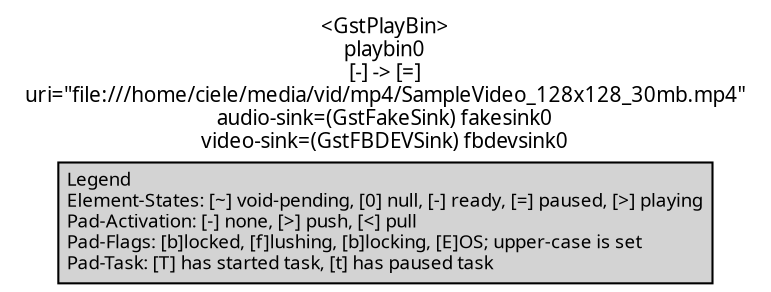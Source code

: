 digraph pipeline {
  rankdir=LR;
  fontname="sans";
  fontsize="10";
  labelloc=t;
  nodesep=.1;
  ranksep=.2;
  label="<GstPlayBin>\nplaybin0\n[-] -> [=]\nuri=\"file:///home/ciele/media/vid/mp4/SampleVideo_128x128_30mb.mp4\"\naudio-sink=(GstFakeSink) fakesink0\nvideo-sink=(GstFBDEVSink) fbdevsink0";
  node [style="filled,rounded", shape=box, fontsize="9", fontname="sans", margin="0.0,0.0"];
  edge [labelfontsize="6", fontsize="9", fontname="monospace"];
  
  legend [
    pos="0,0!",
    margin="0.05,0.05",
    style="filled",
    label="Legend\lElement-States: [~] void-pending, [0] null, [-] ready, [=] paused, [>] playing\lPad-Activation: [-] none, [>] push, [<] pull\lPad-Flags: [b]locked, [f]lushing, [b]locking, [E]OS; upper-case is set\lPad-Task: [T] has started task, [t] has paused task\l",
  ];
  subgraph cluster_playsink_0x148c100 {
    fontname="Bitstream Vera Sans";
    fontsize="8";
    style="filled,rounded";
    color=black;
    label="GstPlaySink\nplaysink\n[-]\nparent=(GstPlayBin) playbin0\nflags=video+audio+text+soft-volume+deinterlace+soft-colorbalance\nvideo-sink=(GstFBDEVSink) fbdevsink0\naudio-sink=(GstFakeSink) fakesink0\nsend-event-mode=first";
    fillcolor="#ffffff";
    subgraph cluster_streamsynchronizer0_0x148e070 {
      fontname="Bitstream Vera Sans";
      fontsize="8";
      style="filled,rounded";
      color=black;
      label="GstStreamSynchronizer\nstreamsynchronizer0\n[-]\nparent=(GstPlaySink) playsink";
      fillcolor="#ffffff";
    }

  }

}
